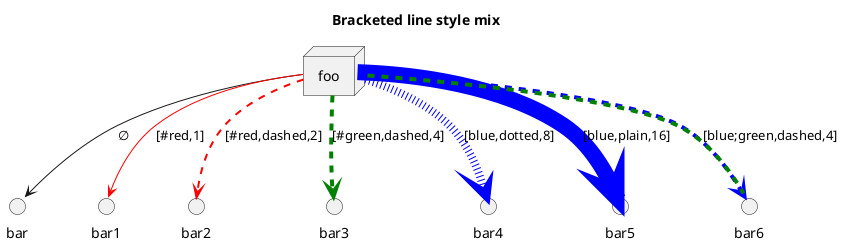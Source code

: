 @startuml deployment01
title Bracketed line style mix
node foo
foo --> bar                             : ∅
foo -[#red,thickness=1]-> bar1          : [#red,1]
foo -[#red,dashed,thickness=2]-> bar2   : [#red,dashed,2]
foo -[#green,dashed,thickness=4]-> bar3 : [#green,dashed,4]
foo -[#blue,dotted,thickness=8]-> bar4  : [blue,dotted,8]
foo -[#blue,plain,thickness=16]-> bar5  : [blue,plain,16]
foo -[#blue;#green,dashed,thickness=4]-> bar6  : [blue;green,dashed,4]
@enduml
